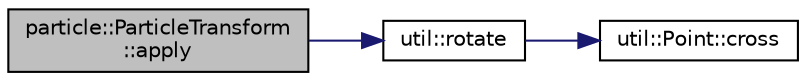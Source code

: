 digraph "particle::ParticleTransform::apply"
{
  edge [fontname="Helvetica",fontsize="10",labelfontname="Helvetica",labelfontsize="10"];
  node [fontname="Helvetica",fontsize="10",shape=record];
  rankdir="LR";
  Node2 [label="particle::ParticleTransform\l::apply",height=0.2,width=0.4,color="black", fillcolor="grey75", style="filled", fontcolor="black"];
  Node2 -> Node3 [color="midnightblue",fontsize="10",style="solid",fontname="Helvetica"];
  Node3 [label="util::rotate",height=0.2,width=0.4,color="black", fillcolor="white", style="filled",URL="$namespaceutil.html#afc570d133c5159571a48456e2440753a",tooltip="Returns the vector after rotating by desired angle. "];
  Node3 -> Node4 [color="midnightblue",fontsize="10",style="solid",fontname="Helvetica"];
  Node4 [label="util::Point::cross",height=0.2,width=0.4,color="black", fillcolor="white", style="filled",URL="$structutil_1_1Point.html#a8c5530ee2dac6fa26f88be0de91543f7",tooltip="Computes the cross product between this vector and given vector. "];
}

